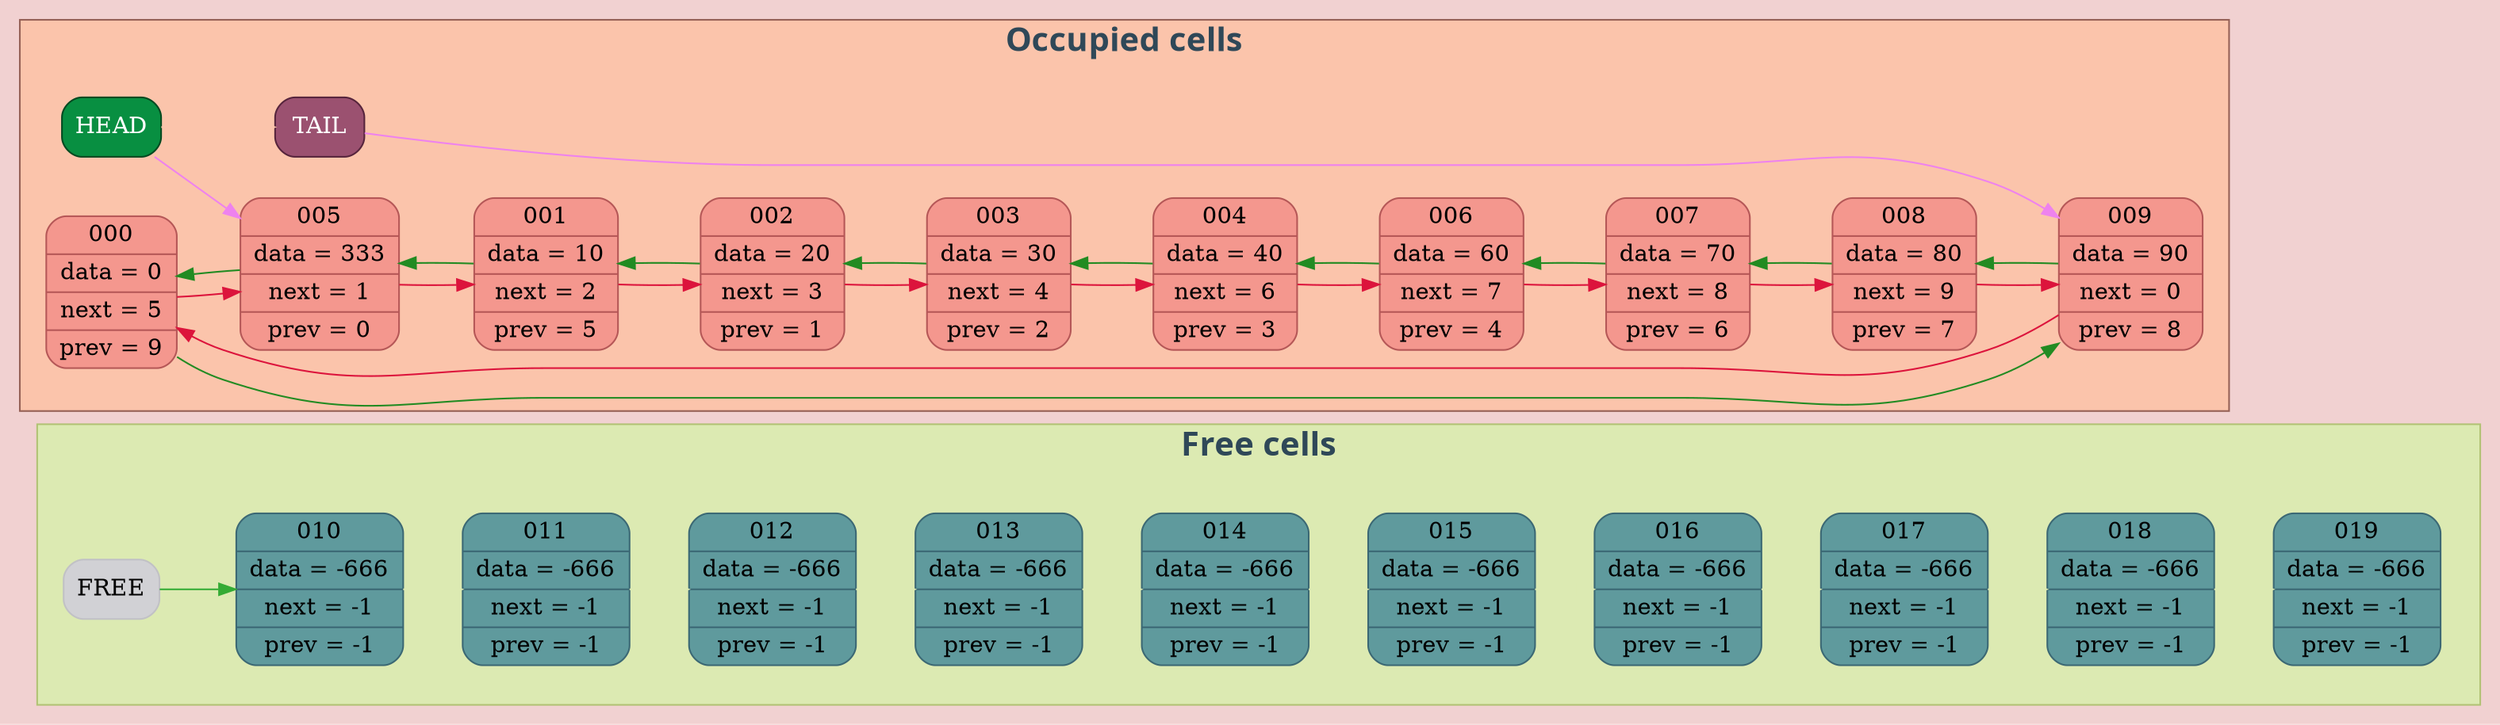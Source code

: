 digraph {
	rankdir = LR;
	fontname = "UbuntuMono";
	bgcolor = "#F1D1D1";

	subgraph cluster_free {
		bgcolor = "#DCEAB2";
		color = "#b1c274";
		label = <<B>Free cells</B>>;
		fontcolor = "#2F4858";
		fontsize = "20px";

		subgraph cluster_Free {
			peripheries = 0
			label = "";
			nodeFree [ shape = Mrecord; style = filled; fillcolor = "#D1D1D5"; color = "#C1C1C5"; fontcolor = "black"; label = "FREE"; ];
		}

		subgraph cluster_free {
			peripheries = 0
			label = "";
			node010 [ shape = Mrecord; style = filled; fillcolor = "#5F9A9D"; color = "#3B6874"; label = " 010 | data = -666 | next = -1 | prev = -1 " ];
			node011 [ shape = Mrecord; style = filled; fillcolor = "#5F9A9D"; color = "#3B6874"; label = " 011 | data = -666 | next = -1 | prev = -1 " ];
			node012 [ shape = Mrecord; style = filled; fillcolor = "#5F9A9D"; color = "#3B6874"; label = " 012 | data = -666 | next = -1 | prev = -1 " ];
			node013 [ shape = Mrecord; style = filled; fillcolor = "#5F9A9D"; color = "#3B6874"; label = " 013 | data = -666 | next = -1 | prev = -1 " ];
			node014 [ shape = Mrecord; style = filled; fillcolor = "#5F9A9D"; color = "#3B6874"; label = " 014 | data = -666 | next = -1 | prev = -1 " ];
			node015 [ shape = Mrecord; style = filled; fillcolor = "#5F9A9D"; color = "#3B6874"; label = " 015 | data = -666 | next = -1 | prev = -1 " ];
			node016 [ shape = Mrecord; style = filled; fillcolor = "#5F9A9D"; color = "#3B6874"; label = " 016 | data = -666 | next = -1 | prev = -1 " ];
			node017 [ shape = Mrecord; style = filled; fillcolor = "#5F9A9D"; color = "#3B6874"; label = " 017 | data = -666 | next = -1 | prev = -1 " ];
			node018 [ shape = Mrecord; style = filled; fillcolor = "#5F9A9D"; color = "#3B6874"; label = " 018 | data = -666 | next = -1 | prev = -1 " ];
			node019 [ shape = Mrecord; style = filled; fillcolor = "#5F9A9D"; color = "#3B6874"; label = " 019 | data = -666 | next = -1 | prev = -1 " ];

			subgraph cluster_free000 {
				peripheries = 0
				label = "";
				node010 -> node011 [ weight = 1000; color = "#DCEAB2"; ];
				node011 -> node012 [ weight = 1000; color = "#DCEAB2"; ];
				node012 -> node013 [ weight = 1000; color = "#DCEAB2"; ];
				node013 -> node014 [ weight = 1000; color = "#DCEAB2"; ];
				node014 -> node015 [ weight = 1000; color = "#DCEAB2"; ];
				node015 -> node016 [ weight = 1000; color = "#DCEAB2"; ];
				node016 -> node017 [ weight = 1000; color = "#DCEAB2"; ];
				node017 -> node018 [ weight = 1000; color = "#DCEAB2"; ];
				node018 -> node019 [ weight = 1000; color = "#DCEAB2"; ];
			}

			nodeFree -> node010 [ weight = 1000; color = "#34AB34"; ];

		}
	}


	subgraph cluster_captive {
		bgcolor = "#FBC4AB";
		color = "#966156";
		label = <<B>Occupied cells</B>>;
		fontcolor = "#2F4858";
		fontsize = "20px";

		subgraph cluster_HeadAndTail {
			peripheries = 0
			label = "";
			nodeHead [ shape = Mrecord; style = filled; fillcolor = "#088F41"; color = "#014920"; fontcolor = "white"; label = "HEAD"; ];
			nodeTail [ shape = Mrecord; style = filled; fillcolor = "#9B5170"; color = "#56243C"; fontcolor = "white"; label = "TAIL"; ];
			nodeHead -> nodeTail [ color = "#FBC4AB"; ];
		}

		subgraph cluster_occupied {
			peripheries = 0
			label = "";
			node000 [ shape = Mrecord; style = filled; fillcolor = "#F4978E"; color = "#B55757"; label = " 000 | data = 0 | next = 5 | prev = 9 "; ];
			node001 [ shape = Mrecord; style = filled; fillcolor = "#F4978E"; color = "#B55757"; label = " 001 | data = 10 | next = 2 | prev = 5 "; ];
			node002 [ shape = Mrecord; style = filled; fillcolor = "#F4978E"; color = "#B55757"; label = " 002 | data = 20 | next = 3 | prev = 1 "; ];
			node003 [ shape = Mrecord; style = filled; fillcolor = "#F4978E"; color = "#B55757"; label = " 003 | data = 30 | next = 4 | prev = 2 "; ];
			node004 [ shape = Mrecord; style = filled; fillcolor = "#F4978E"; color = "#B55757"; label = " 004 | data = 40 | next = 6 | prev = 3 "; ];
			node005 [ shape = Mrecord; style = filled; fillcolor = "#F4978E"; color = "#B55757"; label = " 005 | data = 333 | next = 1 | prev = 0 "; ];
			node006 [ shape = Mrecord; style = filled; fillcolor = "#F4978E"; color = "#B55757"; label = " 006 | data = 60 | next = 7 | prev = 4 "; ];
			node007 [ shape = Mrecord; style = filled; fillcolor = "#F4978E"; color = "#B55757"; label = " 007 | data = 70 | next = 8 | prev = 6 "; ];
			node008 [ shape = Mrecord; style = filled; fillcolor = "#F4978E"; color = "#B55757"; label = " 008 | data = 80 | next = 9 | prev = 7 "; ];
			node009 [ shape = Mrecord; style = filled; fillcolor = "#F4978E"; color = "#B55757"; label = " 009 | data = 90 | next = 0 | prev = 8 "; ];

			node000 -> node005 [ color = "#DC143C"; ];
			node000 -> node009 [ color = "#228B22"; ];
			node001 -> node002 [ color = "#DC143C"; ];
			node001 -> node005 [ color = "#228B22"; ];
			node002 -> node003 [ color = "#DC143C"; ];
			node002 -> node001 [ color = "#228B22"; ];
			node003 -> node004 [ color = "#DC143C"; ];
			node003 -> node002 [ color = "#228B22"; ];
			node004 -> node006 [ color = "#DC143C"; ];
			node004 -> node003 [ color = "#228B22"; ];
			nodeHead -> node005 [ color = "violet"; ];
			node005 -> node001 [ color = "#DC143C"; ];
			node005 -> node000 [ color = "#228B22"; ];
			node006 -> node007 [ color = "#DC143C"; ];
			node006 -> node004 [ color = "#228B22"; ];
			node007 -> node008 [ color = "#DC143C"; ];
			node007 -> node006 [ color = "#228B22"; ];
			node008 -> node009 [ color = "#DC143C"; ];
			node008 -> node007 [ color = "#228B22"; ];
			nodeTail -> node009 [ color = "violet"; ];
			node009 -> node000 [ color = "#DC143C"; ];
			node009 -> node008 [ color = "#228B22"; ];
		}

	}

}
